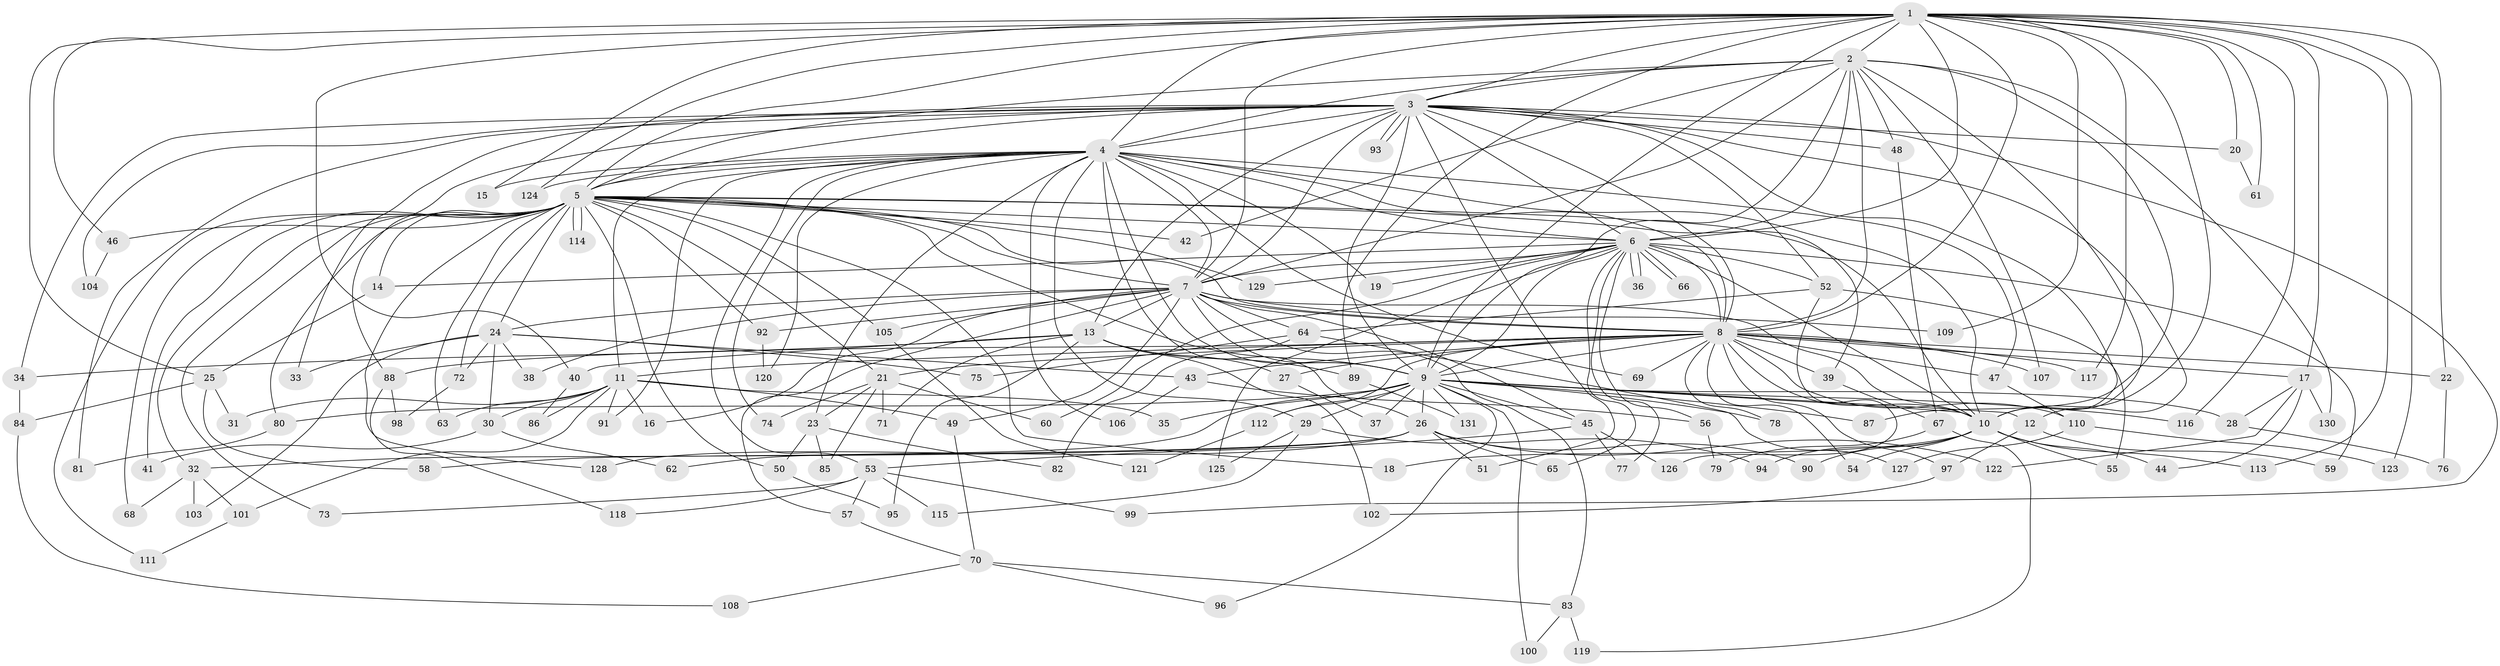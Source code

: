 // coarse degree distribution, {18: 0.012658227848101266, 23: 0.012658227848101266, 19: 0.0379746835443038, 24: 0.012658227848101266, 21: 0.012658227848101266, 16: 0.012658227848101266, 22: 0.012658227848101266, 4: 0.05063291139240506, 10: 0.012658227848101266, 3: 0.16455696202531644, 2: 0.4810126582278481, 12: 0.012658227848101266, 8: 0.012658227848101266, 5: 0.05063291139240506, 9: 0.012658227848101266, 1: 0.05063291139240506, 7: 0.0379746835443038}
// Generated by graph-tools (version 1.1) at 2025/49/03/04/25 22:49:49]
// undirected, 131 vertices, 287 edges
graph export_dot {
  node [color=gray90,style=filled];
  1;
  2;
  3;
  4;
  5;
  6;
  7;
  8;
  9;
  10;
  11;
  12;
  13;
  14;
  15;
  16;
  17;
  18;
  19;
  20;
  21;
  22;
  23;
  24;
  25;
  26;
  27;
  28;
  29;
  30;
  31;
  32;
  33;
  34;
  35;
  36;
  37;
  38;
  39;
  40;
  41;
  42;
  43;
  44;
  45;
  46;
  47;
  48;
  49;
  50;
  51;
  52;
  53;
  54;
  55;
  56;
  57;
  58;
  59;
  60;
  61;
  62;
  63;
  64;
  65;
  66;
  67;
  68;
  69;
  70;
  71;
  72;
  73;
  74;
  75;
  76;
  77;
  78;
  79;
  80;
  81;
  82;
  83;
  84;
  85;
  86;
  87;
  88;
  89;
  90;
  91;
  92;
  93;
  94;
  95;
  96;
  97;
  98;
  99;
  100;
  101;
  102;
  103;
  104;
  105;
  106;
  107;
  108;
  109;
  110;
  111;
  112;
  113;
  114;
  115;
  116;
  117;
  118;
  119;
  120;
  121;
  122;
  123;
  124;
  125;
  126;
  127;
  128;
  129;
  130;
  131;
  1 -- 2;
  1 -- 3;
  1 -- 4;
  1 -- 5;
  1 -- 6;
  1 -- 7;
  1 -- 8;
  1 -- 9;
  1 -- 10;
  1 -- 15;
  1 -- 17;
  1 -- 20;
  1 -- 22;
  1 -- 25;
  1 -- 40;
  1 -- 46;
  1 -- 61;
  1 -- 89;
  1 -- 109;
  1 -- 113;
  1 -- 116;
  1 -- 117;
  1 -- 123;
  1 -- 124;
  2 -- 3;
  2 -- 4;
  2 -- 5;
  2 -- 6;
  2 -- 7;
  2 -- 8;
  2 -- 9;
  2 -- 10;
  2 -- 42;
  2 -- 48;
  2 -- 87;
  2 -- 107;
  2 -- 130;
  3 -- 4;
  3 -- 5;
  3 -- 6;
  3 -- 7;
  3 -- 8;
  3 -- 9;
  3 -- 10;
  3 -- 12;
  3 -- 13;
  3 -- 20;
  3 -- 33;
  3 -- 34;
  3 -- 48;
  3 -- 51;
  3 -- 52;
  3 -- 81;
  3 -- 88;
  3 -- 93;
  3 -- 93;
  3 -- 99;
  3 -- 104;
  4 -- 5;
  4 -- 6;
  4 -- 7;
  4 -- 8;
  4 -- 9;
  4 -- 10;
  4 -- 11;
  4 -- 15;
  4 -- 19;
  4 -- 23;
  4 -- 26;
  4 -- 29;
  4 -- 47;
  4 -- 53;
  4 -- 69;
  4 -- 74;
  4 -- 91;
  4 -- 106;
  4 -- 120;
  4 -- 124;
  5 -- 6;
  5 -- 7;
  5 -- 8;
  5 -- 9;
  5 -- 10;
  5 -- 14;
  5 -- 18;
  5 -- 21;
  5 -- 24;
  5 -- 32;
  5 -- 39;
  5 -- 41;
  5 -- 42;
  5 -- 46;
  5 -- 50;
  5 -- 63;
  5 -- 68;
  5 -- 72;
  5 -- 73;
  5 -- 80;
  5 -- 92;
  5 -- 105;
  5 -- 111;
  5 -- 114;
  5 -- 114;
  5 -- 128;
  5 -- 129;
  6 -- 7;
  6 -- 8;
  6 -- 9;
  6 -- 10;
  6 -- 14;
  6 -- 19;
  6 -- 36;
  6 -- 36;
  6 -- 52;
  6 -- 56;
  6 -- 59;
  6 -- 60;
  6 -- 65;
  6 -- 66;
  6 -- 66;
  6 -- 77;
  6 -- 125;
  6 -- 129;
  7 -- 8;
  7 -- 9;
  7 -- 10;
  7 -- 13;
  7 -- 16;
  7 -- 24;
  7 -- 38;
  7 -- 45;
  7 -- 49;
  7 -- 57;
  7 -- 64;
  7 -- 83;
  7 -- 92;
  7 -- 105;
  7 -- 109;
  8 -- 9;
  8 -- 10;
  8 -- 11;
  8 -- 17;
  8 -- 21;
  8 -- 22;
  8 -- 27;
  8 -- 39;
  8 -- 43;
  8 -- 47;
  8 -- 54;
  8 -- 69;
  8 -- 78;
  8 -- 88;
  8 -- 97;
  8 -- 107;
  8 -- 110;
  8 -- 112;
  8 -- 117;
  9 -- 10;
  9 -- 12;
  9 -- 26;
  9 -- 28;
  9 -- 29;
  9 -- 35;
  9 -- 37;
  9 -- 45;
  9 -- 62;
  9 -- 78;
  9 -- 80;
  9 -- 87;
  9 -- 96;
  9 -- 100;
  9 -- 112;
  9 -- 116;
  9 -- 131;
  10 -- 18;
  10 -- 44;
  10 -- 54;
  10 -- 55;
  10 -- 90;
  10 -- 94;
  10 -- 113;
  11 -- 16;
  11 -- 30;
  11 -- 31;
  11 -- 35;
  11 -- 49;
  11 -- 63;
  11 -- 86;
  11 -- 91;
  11 -- 101;
  12 -- 59;
  12 -- 97;
  13 -- 27;
  13 -- 34;
  13 -- 40;
  13 -- 71;
  13 -- 89;
  13 -- 95;
  13 -- 102;
  14 -- 25;
  17 -- 28;
  17 -- 44;
  17 -- 122;
  17 -- 130;
  20 -- 61;
  21 -- 23;
  21 -- 60;
  21 -- 71;
  21 -- 74;
  21 -- 85;
  22 -- 76;
  23 -- 50;
  23 -- 82;
  23 -- 85;
  24 -- 30;
  24 -- 33;
  24 -- 38;
  24 -- 43;
  24 -- 72;
  24 -- 75;
  24 -- 103;
  25 -- 31;
  25 -- 58;
  25 -- 84;
  26 -- 32;
  26 -- 51;
  26 -- 58;
  26 -- 65;
  26 -- 90;
  26 -- 122;
  26 -- 128;
  27 -- 37;
  28 -- 76;
  29 -- 94;
  29 -- 115;
  29 -- 125;
  30 -- 41;
  30 -- 62;
  32 -- 68;
  32 -- 101;
  32 -- 103;
  34 -- 84;
  39 -- 67;
  40 -- 86;
  43 -- 56;
  43 -- 106;
  45 -- 53;
  45 -- 77;
  45 -- 126;
  46 -- 104;
  47 -- 110;
  48 -- 67;
  49 -- 70;
  50 -- 95;
  52 -- 55;
  52 -- 64;
  52 -- 126;
  53 -- 57;
  53 -- 73;
  53 -- 99;
  53 -- 115;
  53 -- 118;
  56 -- 79;
  57 -- 70;
  64 -- 75;
  64 -- 82;
  64 -- 127;
  67 -- 79;
  67 -- 119;
  70 -- 83;
  70 -- 96;
  70 -- 108;
  72 -- 98;
  80 -- 81;
  83 -- 100;
  83 -- 119;
  84 -- 108;
  88 -- 98;
  88 -- 118;
  89 -- 131;
  92 -- 120;
  97 -- 102;
  101 -- 111;
  105 -- 121;
  110 -- 123;
  110 -- 127;
  112 -- 121;
}
